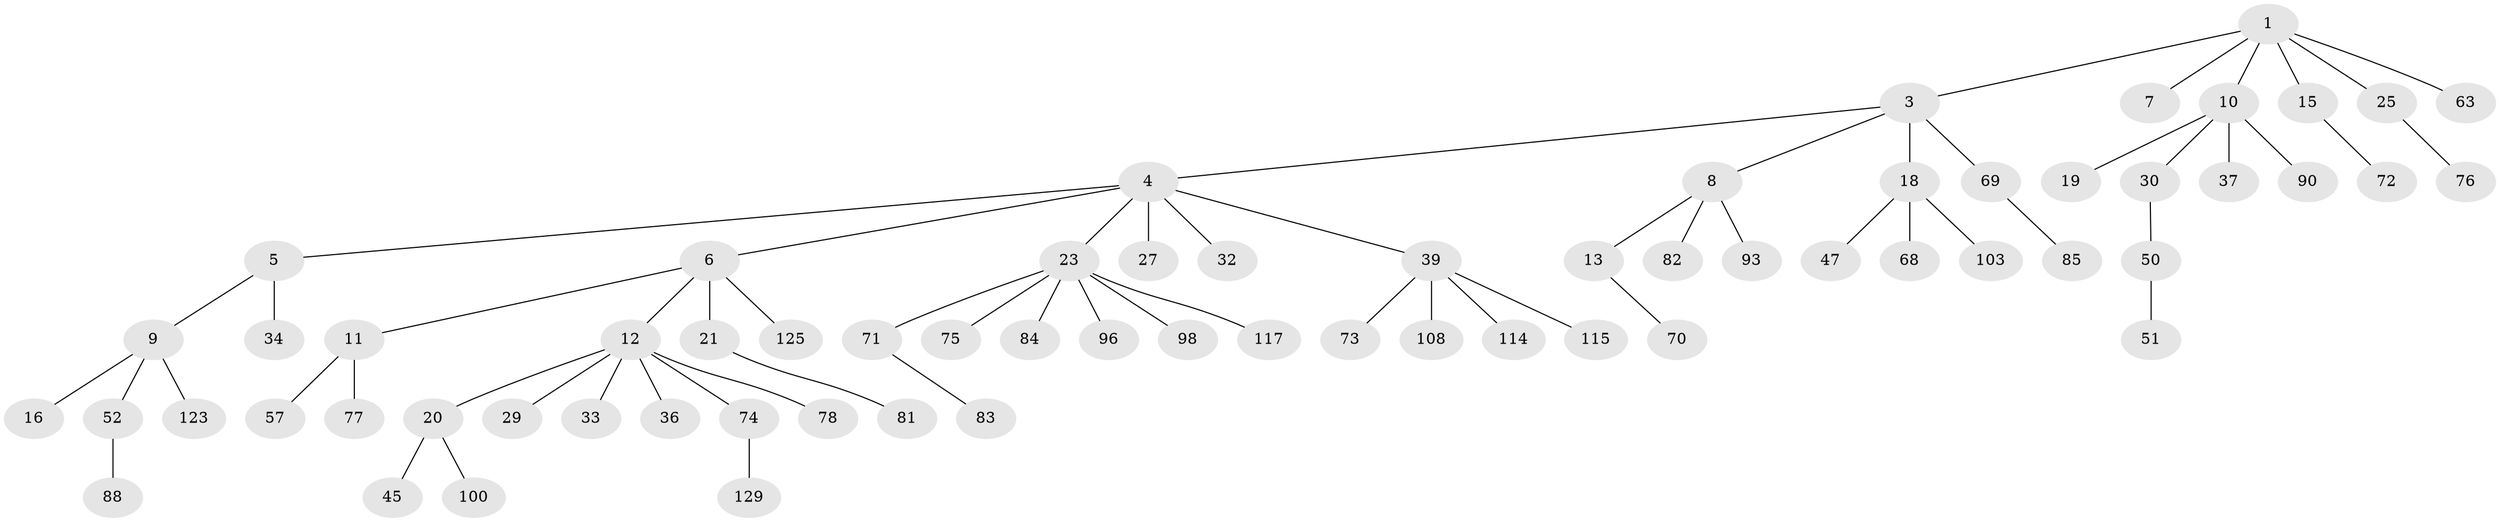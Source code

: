 // original degree distribution, {5: 0.05263157894736842, 3: 0.09022556390977443, 7: 0.007518796992481203, 1: 0.48120300751879697, 4: 0.07518796992481203, 6: 0.007518796992481203, 2: 0.2857142857142857}
// Generated by graph-tools (version 1.1) at 2025/15/03/09/25 04:15:27]
// undirected, 66 vertices, 65 edges
graph export_dot {
graph [start="1"]
  node [color=gray90,style=filled];
  1 [super="+2"];
  3;
  4;
  5;
  6;
  7;
  8;
  9;
  10;
  11 [super="+43+130"];
  12 [super="+35+14"];
  13 [super="+101+99+46"];
  15 [super="+97+22"];
  16 [super="+17"];
  18 [super="+31+94"];
  19;
  20;
  21 [super="+38+126+92"];
  23 [super="+24+26+44"];
  25 [super="+64+49"];
  27;
  29 [super="+53"];
  30;
  32;
  33;
  34;
  36;
  37;
  39 [super="+42+95"];
  45 [super="+59"];
  47;
  50;
  51 [super="+61"];
  52 [super="+67"];
  57;
  63 [super="+80"];
  68;
  69;
  70;
  71;
  72;
  73;
  74;
  75;
  76;
  77;
  78;
  81;
  82;
  83;
  84;
  85;
  88 [super="+89"];
  90;
  93 [super="+122+107"];
  96;
  98;
  100 [super="+104"];
  103;
  108;
  114;
  115 [super="+118"];
  117;
  123;
  125;
  129 [super="+132"];
  1 -- 3;
  1 -- 10;
  1 -- 15;
  1 -- 25;
  1 -- 7;
  1 -- 63;
  3 -- 4;
  3 -- 8;
  3 -- 18;
  3 -- 69;
  4 -- 5;
  4 -- 6;
  4 -- 23;
  4 -- 27;
  4 -- 32;
  4 -- 39;
  5 -- 9;
  5 -- 34;
  6 -- 11;
  6 -- 12;
  6 -- 21;
  6 -- 125;
  8 -- 13;
  8 -- 82;
  8 -- 93;
  9 -- 16;
  9 -- 52;
  9 -- 123;
  10 -- 19;
  10 -- 30;
  10 -- 37;
  10 -- 90;
  11 -- 57;
  11 -- 77;
  12 -- 20;
  12 -- 29;
  12 -- 33;
  12 -- 36;
  12 -- 74;
  12 -- 78;
  13 -- 70;
  15 -- 72;
  18 -- 68;
  18 -- 47;
  18 -- 103;
  20 -- 45;
  20 -- 100;
  21 -- 81;
  23 -- 96;
  23 -- 98;
  23 -- 84;
  23 -- 117;
  23 -- 71;
  23 -- 75;
  25 -- 76;
  30 -- 50;
  39 -- 73;
  39 -- 114;
  39 -- 115;
  39 -- 108;
  50 -- 51;
  52 -- 88;
  69 -- 85;
  71 -- 83;
  74 -- 129;
}

